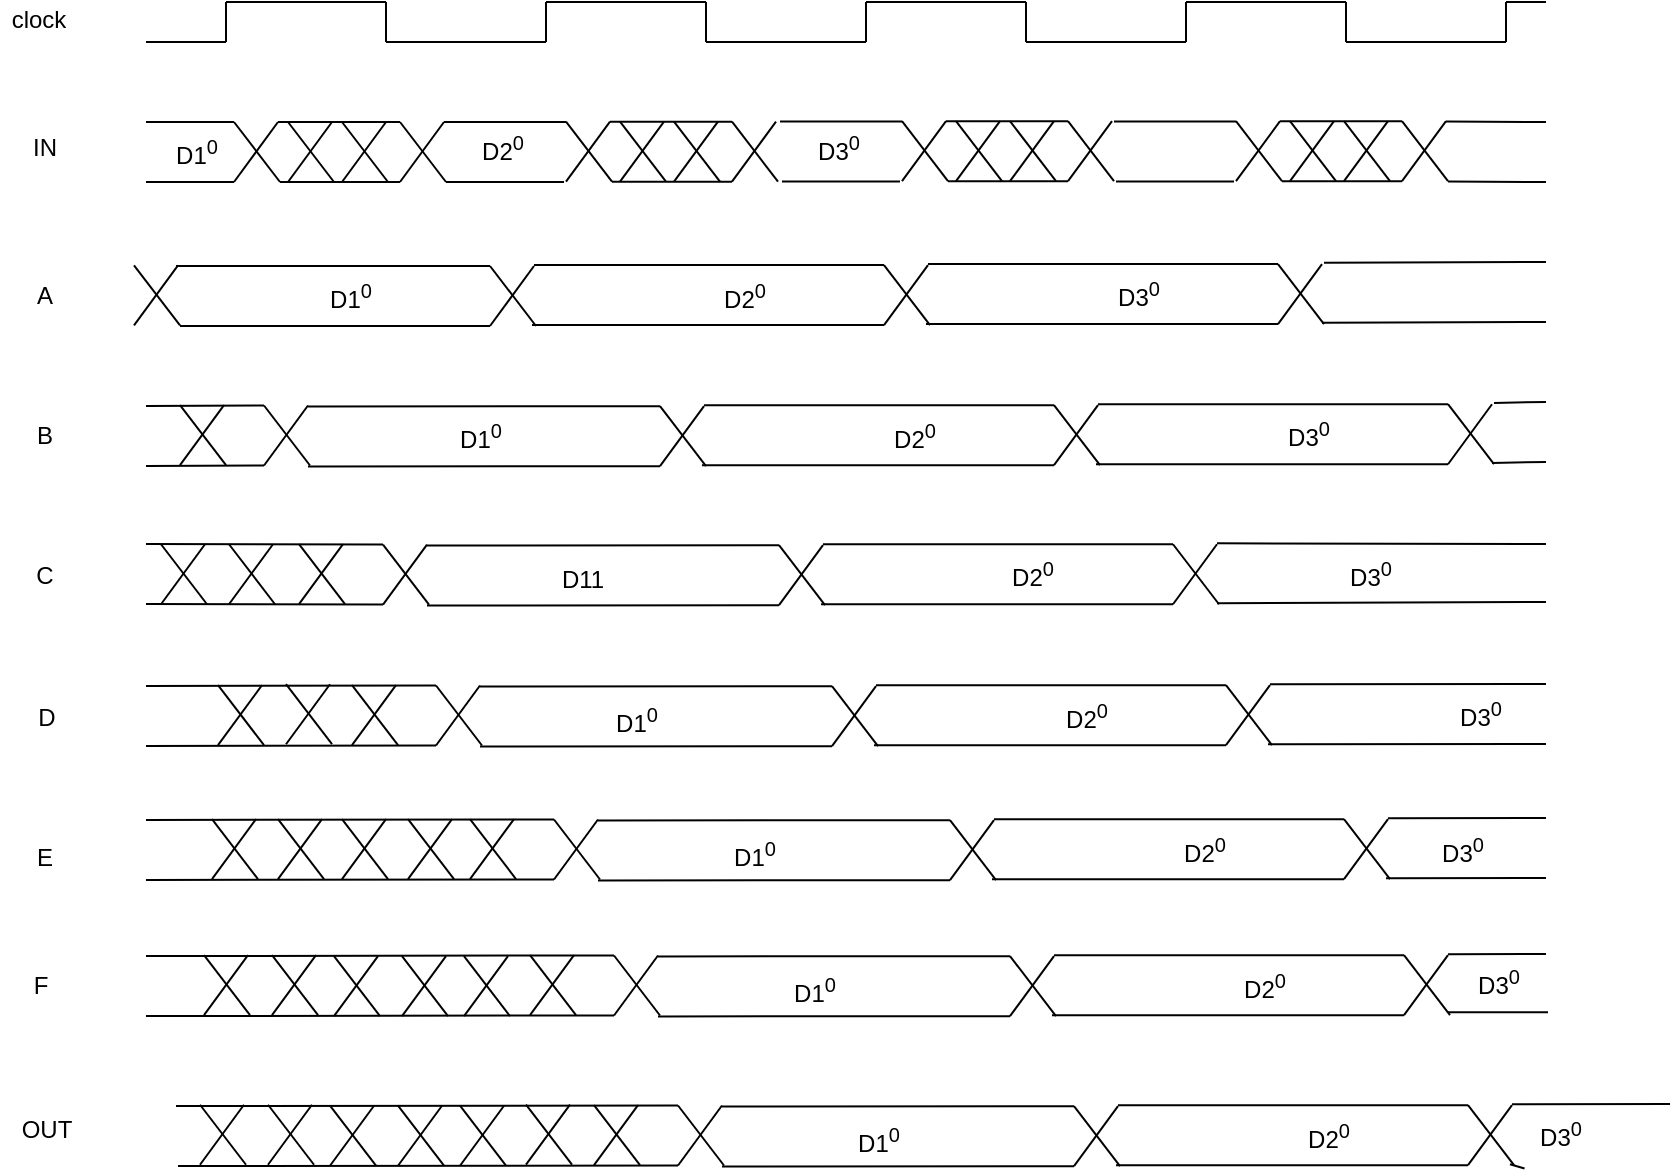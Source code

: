 <mxfile version="16.1.2" type="device"><diagram id="zQcnOdIm-Ej_j1PT063j" name="第 1 页"><mxGraphModel dx="2227" dy="936" grid="1" gridSize="10" guides="1" tooltips="1" connect="1" arrows="1" fold="1" page="1" pageScale="1" pageWidth="827" pageHeight="1169" math="0" shadow="0"><root><mxCell id="0"/><mxCell id="1" parent="0"/><mxCell id="ahPWqsiG3acCn9EaKdpW-1" value="" style="endArrow=none;html=1;rounded=0;" parent="1" edge="1"><mxGeometry width="50" height="50" relative="1" as="geometry"><mxPoint y="140" as="sourcePoint"/><mxPoint x="80" y="140" as="targetPoint"/></mxGeometry></mxCell><mxCell id="ahPWqsiG3acCn9EaKdpW-2" value="" style="endArrow=none;html=1;rounded=0;" parent="1" edge="1"><mxGeometry width="50" height="50" relative="1" as="geometry"><mxPoint x="80" y="160" as="sourcePoint"/><mxPoint x="160" y="160" as="targetPoint"/></mxGeometry></mxCell><mxCell id="ahPWqsiG3acCn9EaKdpW-3" value="" style="endArrow=none;html=1;rounded=0;" parent="1" edge="1"><mxGeometry width="50" height="50" relative="1" as="geometry"><mxPoint x="80" y="140" as="sourcePoint"/><mxPoint x="80" y="160" as="targetPoint"/></mxGeometry></mxCell><mxCell id="ahPWqsiG3acCn9EaKdpW-4" value="" style="endArrow=none;html=1;rounded=0;" parent="1" edge="1"><mxGeometry width="50" height="50" relative="1" as="geometry"><mxPoint x="-40" y="200" as="sourcePoint"/><mxPoint x="4" y="200" as="targetPoint"/></mxGeometry></mxCell><mxCell id="ahPWqsiG3acCn9EaKdpW-5" value="" style="endArrow=none;html=1;rounded=0;" parent="1" edge="1"><mxGeometry width="50" height="50" relative="1" as="geometry"><mxPoint x="4" y="200" as="sourcePoint"/><mxPoint x="27" y="230" as="targetPoint"/></mxGeometry></mxCell><mxCell id="ahPWqsiG3acCn9EaKdpW-6" value="" style="endArrow=none;html=1;rounded=0;" parent="1" edge="1"><mxGeometry width="50" height="50" relative="1" as="geometry"><mxPoint x="160.0" y="140" as="sourcePoint"/><mxPoint x="240" y="140" as="targetPoint"/></mxGeometry></mxCell><mxCell id="ahPWqsiG3acCn9EaKdpW-7" value="" style="endArrow=none;html=1;rounded=0;" parent="1" edge="1"><mxGeometry width="50" height="50" relative="1" as="geometry"><mxPoint x="240" y="160" as="sourcePoint"/><mxPoint x="320" y="160" as="targetPoint"/></mxGeometry></mxCell><mxCell id="ahPWqsiG3acCn9EaKdpW-8" value="" style="endArrow=none;html=1;rounded=0;" parent="1" edge="1"><mxGeometry width="50" height="50" relative="1" as="geometry"><mxPoint x="240" y="140" as="sourcePoint"/><mxPoint x="240" y="160" as="targetPoint"/></mxGeometry></mxCell><mxCell id="ahPWqsiG3acCn9EaKdpW-9" value="" style="endArrow=none;html=1;rounded=0;" parent="1" edge="1"><mxGeometry width="50" height="50" relative="1" as="geometry"><mxPoint x="160" y="140" as="sourcePoint"/><mxPoint x="160" y="160" as="targetPoint"/></mxGeometry></mxCell><mxCell id="ahPWqsiG3acCn9EaKdpW-10" value="" style="endArrow=none;html=1;rounded=0;" parent="1" edge="1"><mxGeometry width="50" height="50" relative="1" as="geometry"><mxPoint x="320" y="140" as="sourcePoint"/><mxPoint x="400" y="140" as="targetPoint"/></mxGeometry></mxCell><mxCell id="ahPWqsiG3acCn9EaKdpW-11" value="" style="endArrow=none;html=1;rounded=0;" parent="1" edge="1"><mxGeometry width="50" height="50" relative="1" as="geometry"><mxPoint x="400" y="160" as="sourcePoint"/><mxPoint x="480" y="160" as="targetPoint"/></mxGeometry></mxCell><mxCell id="ahPWqsiG3acCn9EaKdpW-12" value="" style="endArrow=none;html=1;rounded=0;" parent="1" edge="1"><mxGeometry width="50" height="50" relative="1" as="geometry"><mxPoint x="400" y="140" as="sourcePoint"/><mxPoint x="400" y="160" as="targetPoint"/></mxGeometry></mxCell><mxCell id="ahPWqsiG3acCn9EaKdpW-13" value="" style="endArrow=none;html=1;rounded=0;" parent="1" edge="1"><mxGeometry width="50" height="50" relative="1" as="geometry"><mxPoint x="320" y="140" as="sourcePoint"/><mxPoint x="320" y="160" as="targetPoint"/></mxGeometry></mxCell><mxCell id="ahPWqsiG3acCn9EaKdpW-14" value="" style="endArrow=none;html=1;rounded=0;" parent="1" edge="1"><mxGeometry width="50" height="50" relative="1" as="geometry"><mxPoint x="480" y="140" as="sourcePoint"/><mxPoint x="560" y="140" as="targetPoint"/></mxGeometry></mxCell><mxCell id="ahPWqsiG3acCn9EaKdpW-15" value="" style="endArrow=none;html=1;rounded=0;" parent="1" edge="1"><mxGeometry width="50" height="50" relative="1" as="geometry"><mxPoint x="560" y="160" as="sourcePoint"/><mxPoint x="640" y="160" as="targetPoint"/></mxGeometry></mxCell><mxCell id="ahPWqsiG3acCn9EaKdpW-16" value="" style="endArrow=none;html=1;rounded=0;" parent="1" edge="1"><mxGeometry width="50" height="50" relative="1" as="geometry"><mxPoint x="560" y="140" as="sourcePoint"/><mxPoint x="560" y="160" as="targetPoint"/></mxGeometry></mxCell><mxCell id="ahPWqsiG3acCn9EaKdpW-17" value="" style="endArrow=none;html=1;rounded=0;" parent="1" edge="1"><mxGeometry width="50" height="50" relative="1" as="geometry"><mxPoint x="480" y="140" as="sourcePoint"/><mxPoint x="480" y="160" as="targetPoint"/></mxGeometry></mxCell><mxCell id="ahPWqsiG3acCn9EaKdpW-18" value="" style="endArrow=none;html=1;rounded=0;" parent="1" edge="1"><mxGeometry width="50" height="50" relative="1" as="geometry"><mxPoint x="-40" y="160" as="sourcePoint"/><mxPoint y="160" as="targetPoint"/></mxGeometry></mxCell><mxCell id="ahPWqsiG3acCn9EaKdpW-19" value="" style="endArrow=none;html=1;rounded=0;" parent="1" edge="1"><mxGeometry width="50" height="50" relative="1" as="geometry"><mxPoint y="140" as="sourcePoint"/><mxPoint y="160" as="targetPoint"/></mxGeometry></mxCell><mxCell id="ahPWqsiG3acCn9EaKdpW-21" value="" style="endArrow=none;html=1;rounded=0;" parent="1" edge="1"><mxGeometry width="50" height="50" relative="1" as="geometry"><mxPoint x="640" y="140" as="sourcePoint"/><mxPoint x="660" y="140" as="targetPoint"/></mxGeometry></mxCell><mxCell id="ahPWqsiG3acCn9EaKdpW-24" value="" style="endArrow=none;html=1;rounded=0;" parent="1" edge="1"><mxGeometry width="50" height="50" relative="1" as="geometry"><mxPoint x="640" y="140" as="sourcePoint"/><mxPoint x="640" y="160" as="targetPoint"/></mxGeometry></mxCell><mxCell id="ahPWqsiG3acCn9EaKdpW-25" value="" style="endArrow=none;html=1;rounded=0;" parent="1" edge="1"><mxGeometry width="50" height="50" relative="1" as="geometry"><mxPoint x="27" y="230" as="sourcePoint"/><mxPoint x="87" y="230" as="targetPoint"/></mxGeometry></mxCell><mxCell id="ahPWqsiG3acCn9EaKdpW-26" value="" style="endArrow=none;html=1;rounded=0;" parent="1" edge="1"><mxGeometry width="50" height="50" relative="1" as="geometry"><mxPoint x="-40" y="230" as="sourcePoint"/><mxPoint x="4" y="230" as="targetPoint"/></mxGeometry></mxCell><mxCell id="ahPWqsiG3acCn9EaKdpW-27" value="" style="endArrow=none;html=1;rounded=0;" parent="1" edge="1"><mxGeometry width="50" height="50" relative="1" as="geometry"><mxPoint x="26" y="200" as="sourcePoint"/><mxPoint x="87" y="200" as="targetPoint"/></mxGeometry></mxCell><mxCell id="ahPWqsiG3acCn9EaKdpW-28" value="" style="endArrow=none;html=1;rounded=0;" parent="1" edge="1"><mxGeometry width="50" height="50" relative="1" as="geometry"><mxPoint x="4" y="230" as="sourcePoint"/><mxPoint x="26" y="200" as="targetPoint"/></mxGeometry></mxCell><mxCell id="ahPWqsiG3acCn9EaKdpW-30" value="" style="endArrow=none;html=1;rounded=0;" parent="1" edge="1"><mxGeometry width="50" height="50" relative="1" as="geometry"><mxPoint x="87" y="200" as="sourcePoint"/><mxPoint x="110.0" y="230" as="targetPoint"/></mxGeometry></mxCell><mxCell id="ahPWqsiG3acCn9EaKdpW-31" value="" style="endArrow=none;html=1;rounded=0;" parent="1" edge="1"><mxGeometry width="50" height="50" relative="1" as="geometry"><mxPoint x="110.0" y="230" as="sourcePoint"/><mxPoint x="169" y="230" as="targetPoint"/></mxGeometry></mxCell><mxCell id="ahPWqsiG3acCn9EaKdpW-33" value="" style="endArrow=none;html=1;rounded=0;" parent="1" edge="1"><mxGeometry width="50" height="50" relative="1" as="geometry"><mxPoint x="109" y="200" as="sourcePoint"/><mxPoint x="170.0" y="200" as="targetPoint"/></mxGeometry></mxCell><mxCell id="ahPWqsiG3acCn9EaKdpW-34" value="" style="endArrow=none;html=1;rounded=0;" parent="1" edge="1"><mxGeometry width="50" height="50" relative="1" as="geometry"><mxPoint x="87" y="230" as="sourcePoint"/><mxPoint x="109" y="200" as="targetPoint"/></mxGeometry></mxCell><mxCell id="ahPWqsiG3acCn9EaKdpW-35" value="D1&lt;sup&gt;0&lt;/sup&gt;" style="text;html=1;resizable=0;autosize=1;align=center;verticalAlign=middle;points=[];fillColor=none;strokeColor=none;rounded=0;" parent="1" vertex="1"><mxGeometry x="-31" y="204" width="31" height="22" as="geometry"/></mxCell><mxCell id="ahPWqsiG3acCn9EaKdpW-36" value="" style="endArrow=none;html=1;rounded=0;" parent="1" edge="1"><mxGeometry width="50" height="50" relative="1" as="geometry"><mxPoint x="-25" y="272" as="sourcePoint"/><mxPoint x="132" y="272" as="targetPoint"/></mxGeometry></mxCell><mxCell id="ahPWqsiG3acCn9EaKdpW-37" value="" style="endArrow=none;html=1;rounded=0;" parent="1" edge="1"><mxGeometry width="50" height="50" relative="1" as="geometry"><mxPoint x="132" y="272" as="sourcePoint"/><mxPoint x="155" y="302" as="targetPoint"/></mxGeometry></mxCell><mxCell id="ahPWqsiG3acCn9EaKdpW-38" value="" style="endArrow=none;html=1;rounded=0;" parent="1" edge="1"><mxGeometry width="50" height="50" relative="1" as="geometry"><mxPoint x="-23" y="302" as="sourcePoint"/><mxPoint x="132" y="302" as="targetPoint"/></mxGeometry></mxCell><mxCell id="ahPWqsiG3acCn9EaKdpW-39" value="" style="endArrow=none;html=1;rounded=0;" parent="1" edge="1"><mxGeometry width="50" height="50" relative="1" as="geometry"><mxPoint x="132" y="302" as="sourcePoint"/><mxPoint x="154" y="272" as="targetPoint"/></mxGeometry></mxCell><mxCell id="ahPWqsiG3acCn9EaKdpW-40" value="D1&lt;sup&gt;0&lt;/sup&gt;" style="text;html=1;resizable=0;autosize=1;align=center;verticalAlign=middle;points=[];fillColor=none;strokeColor=none;rounded=0;" parent="1" vertex="1"><mxGeometry x="46" y="276" width="31" height="22" as="geometry"/></mxCell><mxCell id="ahPWqsiG3acCn9EaKdpW-41" value="clock" style="text;html=1;resizable=0;autosize=1;align=center;verticalAlign=middle;points=[];fillColor=none;strokeColor=none;rounded=0;" parent="1" vertex="1"><mxGeometry x="-113" y="140" width="37" height="18" as="geometry"/></mxCell><mxCell id="ahPWqsiG3acCn9EaKdpW-42" value="IN" style="text;html=1;resizable=0;autosize=1;align=center;verticalAlign=middle;points=[];fillColor=none;strokeColor=none;rounded=0;" parent="1" vertex="1"><mxGeometry x="-102" y="204" width="22" height="18" as="geometry"/></mxCell><mxCell id="ahPWqsiG3acCn9EaKdpW-49" value="" style="endArrow=none;html=1;rounded=0;" parent="1" edge="1"><mxGeometry width="50" height="50" relative="1" as="geometry"><mxPoint x="31" y="200" as="sourcePoint"/><mxPoint x="54" y="230" as="targetPoint"/></mxGeometry></mxCell><mxCell id="ahPWqsiG3acCn9EaKdpW-50" value="" style="endArrow=none;html=1;rounded=0;" parent="1" edge="1"><mxGeometry width="50" height="50" relative="1" as="geometry"><mxPoint x="31" y="230" as="sourcePoint"/><mxPoint x="53" y="200" as="targetPoint"/></mxGeometry></mxCell><mxCell id="ahPWqsiG3acCn9EaKdpW-51" value="" style="endArrow=none;html=1;rounded=0;" parent="1" edge="1"><mxGeometry width="50" height="50" relative="1" as="geometry"><mxPoint x="58" y="200" as="sourcePoint"/><mxPoint x="81" y="230" as="targetPoint"/></mxGeometry></mxCell><mxCell id="ahPWqsiG3acCn9EaKdpW-52" value="" style="endArrow=none;html=1;rounded=0;" parent="1" edge="1"><mxGeometry width="50" height="50" relative="1" as="geometry"><mxPoint x="58" y="230" as="sourcePoint"/><mxPoint x="80" y="200" as="targetPoint"/></mxGeometry></mxCell><mxCell id="ahPWqsiG3acCn9EaKdpW-53" value="A" style="text;html=1;resizable=0;autosize=1;align=center;verticalAlign=middle;points=[];fillColor=none;strokeColor=none;rounded=0;" parent="1" vertex="1"><mxGeometry x="-100" y="277.53" width="18" height="18" as="geometry"/></mxCell><mxCell id="ahPWqsiG3acCn9EaKdpW-54" value="D2&lt;sup&gt;0&lt;/sup&gt;" style="text;html=1;resizable=0;autosize=1;align=center;verticalAlign=middle;points=[];fillColor=none;strokeColor=none;rounded=0;" parent="1" vertex="1"><mxGeometry x="122" y="202" width="31" height="22" as="geometry"/></mxCell><mxCell id="ahPWqsiG3acCn9EaKdpW-55" value="" style="endArrow=none;html=1;rounded=0;" parent="1" edge="1"><mxGeometry width="50" height="50" relative="1" as="geometry"><mxPoint x="154" y="271.52" as="sourcePoint"/><mxPoint x="329" y="271.52" as="targetPoint"/></mxGeometry></mxCell><mxCell id="ahPWqsiG3acCn9EaKdpW-56" value="" style="endArrow=none;html=1;rounded=0;" parent="1" edge="1"><mxGeometry width="50" height="50" relative="1" as="geometry"><mxPoint x="329" y="271.52" as="sourcePoint"/><mxPoint x="352" y="301.52" as="targetPoint"/></mxGeometry></mxCell><mxCell id="ahPWqsiG3acCn9EaKdpW-57" value="" style="endArrow=none;html=1;rounded=0;" parent="1" edge="1"><mxGeometry width="50" height="50" relative="1" as="geometry"><mxPoint x="153" y="301.52" as="sourcePoint"/><mxPoint x="329" y="301.52" as="targetPoint"/></mxGeometry></mxCell><mxCell id="ahPWqsiG3acCn9EaKdpW-58" value="" style="endArrow=none;html=1;rounded=0;" parent="1" edge="1"><mxGeometry width="50" height="50" relative="1" as="geometry"><mxPoint x="329" y="301.52" as="sourcePoint"/><mxPoint x="351" y="271.52" as="targetPoint"/></mxGeometry></mxCell><mxCell id="ahPWqsiG3acCn9EaKdpW-59" value="D2&lt;sup&gt;0&lt;/sup&gt;" style="text;html=1;resizable=0;autosize=1;align=center;verticalAlign=middle;points=[];fillColor=none;strokeColor=none;rounded=0;" parent="1" vertex="1"><mxGeometry x="243" y="275.52" width="31" height="22" as="geometry"/></mxCell><mxCell id="ahPWqsiG3acCn9EaKdpW-60" value="" style="endArrow=none;html=1;rounded=0;" parent="1" edge="1"><mxGeometry width="50" height="50" relative="1" as="geometry"><mxPoint x="351" y="271.04" as="sourcePoint"/><mxPoint x="526" y="271.04" as="targetPoint"/></mxGeometry></mxCell><mxCell id="ahPWqsiG3acCn9EaKdpW-61" value="" style="endArrow=none;html=1;rounded=0;" parent="1" edge="1"><mxGeometry width="50" height="50" relative="1" as="geometry"><mxPoint x="526" y="271.04" as="sourcePoint"/><mxPoint x="549" y="301.04" as="targetPoint"/></mxGeometry></mxCell><mxCell id="ahPWqsiG3acCn9EaKdpW-62" value="" style="endArrow=none;html=1;rounded=0;" parent="1" edge="1"><mxGeometry width="50" height="50" relative="1" as="geometry"><mxPoint x="350" y="301.04" as="sourcePoint"/><mxPoint x="526" y="301.04" as="targetPoint"/></mxGeometry></mxCell><mxCell id="ahPWqsiG3acCn9EaKdpW-63" value="" style="endArrow=none;html=1;rounded=0;" parent="1" edge="1"><mxGeometry width="50" height="50" relative="1" as="geometry"><mxPoint x="526" y="301.04" as="sourcePoint"/><mxPoint x="548" y="271.04" as="targetPoint"/></mxGeometry></mxCell><mxCell id="ahPWqsiG3acCn9EaKdpW-64" value="D3&lt;sup&gt;0&lt;/sup&gt;" style="text;html=1;resizable=0;autosize=1;align=center;verticalAlign=middle;points=[];fillColor=none;strokeColor=none;rounded=0;" parent="1" vertex="1"><mxGeometry x="440" y="275.04" width="31" height="22" as="geometry"/></mxCell><mxCell id="ahPWqsiG3acCn9EaKdpW-73" value="" style="endArrow=none;html=1;rounded=0;" parent="1" edge="1"><mxGeometry width="50" height="50" relative="1" as="geometry"><mxPoint x="170" y="199.84" as="sourcePoint"/><mxPoint x="193" y="229.84" as="targetPoint"/></mxGeometry></mxCell><mxCell id="ahPWqsiG3acCn9EaKdpW-74" value="" style="endArrow=none;html=1;rounded=0;" parent="1" edge="1"><mxGeometry width="50" height="50" relative="1" as="geometry"><mxPoint x="193" y="229.84" as="sourcePoint"/><mxPoint x="253" y="229.84" as="targetPoint"/></mxGeometry></mxCell><mxCell id="ahPWqsiG3acCn9EaKdpW-75" value="" style="endArrow=none;html=1;rounded=0;" parent="1" edge="1"><mxGeometry width="50" height="50" relative="1" as="geometry"><mxPoint x="192" y="199.84" as="sourcePoint"/><mxPoint x="253" y="199.84" as="targetPoint"/></mxGeometry></mxCell><mxCell id="ahPWqsiG3acCn9EaKdpW-76" value="" style="endArrow=none;html=1;rounded=0;" parent="1" edge="1"><mxGeometry width="50" height="50" relative="1" as="geometry"><mxPoint x="170" y="229.84" as="sourcePoint"/><mxPoint x="192" y="199.84" as="targetPoint"/></mxGeometry></mxCell><mxCell id="ahPWqsiG3acCn9EaKdpW-77" value="" style="endArrow=none;html=1;rounded=0;" parent="1" edge="1"><mxGeometry width="50" height="50" relative="1" as="geometry"><mxPoint x="253" y="199.84" as="sourcePoint"/><mxPoint x="276.0" y="229.84" as="targetPoint"/></mxGeometry></mxCell><mxCell id="ahPWqsiG3acCn9EaKdpW-78" value="" style="endArrow=none;html=1;rounded=0;" parent="1" edge="1"><mxGeometry width="50" height="50" relative="1" as="geometry"><mxPoint x="253" y="229.84" as="sourcePoint"/><mxPoint x="275" y="199.84" as="targetPoint"/></mxGeometry></mxCell><mxCell id="ahPWqsiG3acCn9EaKdpW-79" value="" style="endArrow=none;html=1;rounded=0;" parent="1" edge="1"><mxGeometry width="50" height="50" relative="1" as="geometry"><mxPoint x="197" y="199.84" as="sourcePoint"/><mxPoint x="220" y="229.84" as="targetPoint"/></mxGeometry></mxCell><mxCell id="ahPWqsiG3acCn9EaKdpW-80" value="" style="endArrow=none;html=1;rounded=0;" parent="1" edge="1"><mxGeometry width="50" height="50" relative="1" as="geometry"><mxPoint x="197" y="229.84" as="sourcePoint"/><mxPoint x="219" y="199.84" as="targetPoint"/></mxGeometry></mxCell><mxCell id="ahPWqsiG3acCn9EaKdpW-81" value="" style="endArrow=none;html=1;rounded=0;" parent="1" edge="1"><mxGeometry width="50" height="50" relative="1" as="geometry"><mxPoint x="224" y="199.84" as="sourcePoint"/><mxPoint x="247" y="229.84" as="targetPoint"/></mxGeometry></mxCell><mxCell id="ahPWqsiG3acCn9EaKdpW-82" value="" style="endArrow=none;html=1;rounded=0;" parent="1" edge="1"><mxGeometry width="50" height="50" relative="1" as="geometry"><mxPoint x="224" y="229.84" as="sourcePoint"/><mxPoint x="246" y="199.84" as="targetPoint"/></mxGeometry></mxCell><mxCell id="ahPWqsiG3acCn9EaKdpW-83" value="" style="endArrow=none;html=1;rounded=0;" parent="1" edge="1"><mxGeometry width="50" height="50" relative="1" as="geometry"><mxPoint x="278.0" y="229.75" as="sourcePoint"/><mxPoint x="337" y="229.75" as="targetPoint"/></mxGeometry></mxCell><mxCell id="ahPWqsiG3acCn9EaKdpW-84" value="" style="endArrow=none;html=1;rounded=0;" parent="1" edge="1"><mxGeometry width="50" height="50" relative="1" as="geometry"><mxPoint x="277" y="199.75" as="sourcePoint"/><mxPoint x="338.0" y="199.75" as="targetPoint"/></mxGeometry></mxCell><mxCell id="ahPWqsiG3acCn9EaKdpW-85" value="D3&lt;sup&gt;0&lt;/sup&gt;" style="text;html=1;resizable=0;autosize=1;align=center;verticalAlign=middle;points=[];fillColor=none;strokeColor=none;rounded=0;" parent="1" vertex="1"><mxGeometry x="290" y="201.75" width="31" height="22" as="geometry"/></mxCell><mxCell id="ahPWqsiG3acCn9EaKdpW-86" value="" style="endArrow=none;html=1;rounded=0;" parent="1" edge="1"><mxGeometry width="50" height="50" relative="1" as="geometry"><mxPoint x="338" y="199.59" as="sourcePoint"/><mxPoint x="361" y="229.59" as="targetPoint"/></mxGeometry></mxCell><mxCell id="ahPWqsiG3acCn9EaKdpW-87" value="" style="endArrow=none;html=1;rounded=0;" parent="1" edge="1"><mxGeometry width="50" height="50" relative="1" as="geometry"><mxPoint x="361" y="229.59" as="sourcePoint"/><mxPoint x="421" y="229.59" as="targetPoint"/></mxGeometry></mxCell><mxCell id="ahPWqsiG3acCn9EaKdpW-88" value="" style="endArrow=none;html=1;rounded=0;" parent="1" edge="1"><mxGeometry width="50" height="50" relative="1" as="geometry"><mxPoint x="360" y="199.59" as="sourcePoint"/><mxPoint x="421" y="199.59" as="targetPoint"/></mxGeometry></mxCell><mxCell id="ahPWqsiG3acCn9EaKdpW-89" value="" style="endArrow=none;html=1;rounded=0;" parent="1" edge="1"><mxGeometry width="50" height="50" relative="1" as="geometry"><mxPoint x="338" y="229.59" as="sourcePoint"/><mxPoint x="360" y="199.59" as="targetPoint"/></mxGeometry></mxCell><mxCell id="ahPWqsiG3acCn9EaKdpW-90" value="" style="endArrow=none;html=1;rounded=0;" parent="1" edge="1"><mxGeometry width="50" height="50" relative="1" as="geometry"><mxPoint x="421" y="199.59" as="sourcePoint"/><mxPoint x="444.0" y="229.59" as="targetPoint"/></mxGeometry></mxCell><mxCell id="ahPWqsiG3acCn9EaKdpW-91" value="" style="endArrow=none;html=1;rounded=0;" parent="1" edge="1"><mxGeometry width="50" height="50" relative="1" as="geometry"><mxPoint x="421" y="229.59" as="sourcePoint"/><mxPoint x="443" y="199.59" as="targetPoint"/></mxGeometry></mxCell><mxCell id="ahPWqsiG3acCn9EaKdpW-92" value="" style="endArrow=none;html=1;rounded=0;" parent="1" edge="1"><mxGeometry width="50" height="50" relative="1" as="geometry"><mxPoint x="365" y="199.59" as="sourcePoint"/><mxPoint x="388" y="229.59" as="targetPoint"/></mxGeometry></mxCell><mxCell id="ahPWqsiG3acCn9EaKdpW-93" value="" style="endArrow=none;html=1;rounded=0;" parent="1" edge="1"><mxGeometry width="50" height="50" relative="1" as="geometry"><mxPoint x="365" y="229.59" as="sourcePoint"/><mxPoint x="387" y="199.59" as="targetPoint"/></mxGeometry></mxCell><mxCell id="ahPWqsiG3acCn9EaKdpW-94" value="" style="endArrow=none;html=1;rounded=0;" parent="1" edge="1"><mxGeometry width="50" height="50" relative="1" as="geometry"><mxPoint x="392" y="199.59" as="sourcePoint"/><mxPoint x="415" y="229.59" as="targetPoint"/></mxGeometry></mxCell><mxCell id="ahPWqsiG3acCn9EaKdpW-95" value="" style="endArrow=none;html=1;rounded=0;" parent="1" edge="1"><mxGeometry width="50" height="50" relative="1" as="geometry"><mxPoint x="392" y="229.59" as="sourcePoint"/><mxPoint x="414" y="199.59" as="targetPoint"/></mxGeometry></mxCell><mxCell id="ahPWqsiG3acCn9EaKdpW-96" value="" style="endArrow=none;html=1;rounded=0;" parent="1" edge="1"><mxGeometry width="50" height="50" relative="1" as="geometry"><mxPoint x="445.0" y="229.75" as="sourcePoint"/><mxPoint x="504" y="229.75" as="targetPoint"/></mxGeometry></mxCell><mxCell id="ahPWqsiG3acCn9EaKdpW-97" value="" style="endArrow=none;html=1;rounded=0;" parent="1" edge="1"><mxGeometry width="50" height="50" relative="1" as="geometry"><mxPoint x="444" y="199.75" as="sourcePoint"/><mxPoint x="505.0" y="199.75" as="targetPoint"/></mxGeometry></mxCell><mxCell id="ahPWqsiG3acCn9EaKdpW-99" value="" style="endArrow=none;html=1;rounded=0;" parent="1" edge="1"><mxGeometry width="50" height="50" relative="1" as="geometry"><mxPoint x="505" y="199.59" as="sourcePoint"/><mxPoint x="528" y="229.59" as="targetPoint"/></mxGeometry></mxCell><mxCell id="ahPWqsiG3acCn9EaKdpW-100" value="" style="endArrow=none;html=1;rounded=0;" parent="1" edge="1"><mxGeometry width="50" height="50" relative="1" as="geometry"><mxPoint x="528" y="229.59" as="sourcePoint"/><mxPoint x="588" y="229.59" as="targetPoint"/></mxGeometry></mxCell><mxCell id="ahPWqsiG3acCn9EaKdpW-101" value="" style="endArrow=none;html=1;rounded=0;" parent="1" edge="1"><mxGeometry width="50" height="50" relative="1" as="geometry"><mxPoint x="527" y="199.59" as="sourcePoint"/><mxPoint x="588" y="199.59" as="targetPoint"/></mxGeometry></mxCell><mxCell id="ahPWqsiG3acCn9EaKdpW-102" value="" style="endArrow=none;html=1;rounded=0;" parent="1" edge="1"><mxGeometry width="50" height="50" relative="1" as="geometry"><mxPoint x="505" y="229.59" as="sourcePoint"/><mxPoint x="527" y="199.59" as="targetPoint"/></mxGeometry></mxCell><mxCell id="ahPWqsiG3acCn9EaKdpW-103" value="" style="endArrow=none;html=1;rounded=0;" parent="1" edge="1"><mxGeometry width="50" height="50" relative="1" as="geometry"><mxPoint x="588" y="199.59" as="sourcePoint"/><mxPoint x="611.0" y="229.59" as="targetPoint"/></mxGeometry></mxCell><mxCell id="ahPWqsiG3acCn9EaKdpW-104" value="" style="endArrow=none;html=1;rounded=0;" parent="1" edge="1"><mxGeometry width="50" height="50" relative="1" as="geometry"><mxPoint x="588" y="229.59" as="sourcePoint"/><mxPoint x="610" y="199.59" as="targetPoint"/></mxGeometry></mxCell><mxCell id="ahPWqsiG3acCn9EaKdpW-105" value="" style="endArrow=none;html=1;rounded=0;" parent="1" edge="1"><mxGeometry width="50" height="50" relative="1" as="geometry"><mxPoint x="532" y="199.59" as="sourcePoint"/><mxPoint x="555" y="229.59" as="targetPoint"/></mxGeometry></mxCell><mxCell id="ahPWqsiG3acCn9EaKdpW-106" value="" style="endArrow=none;html=1;rounded=0;" parent="1" edge="1"><mxGeometry width="50" height="50" relative="1" as="geometry"><mxPoint x="532" y="229.59" as="sourcePoint"/><mxPoint x="554" y="199.59" as="targetPoint"/></mxGeometry></mxCell><mxCell id="ahPWqsiG3acCn9EaKdpW-107" value="" style="endArrow=none;html=1;rounded=0;" parent="1" edge="1"><mxGeometry width="50" height="50" relative="1" as="geometry"><mxPoint x="559" y="199.59" as="sourcePoint"/><mxPoint x="582" y="229.59" as="targetPoint"/></mxGeometry></mxCell><mxCell id="ahPWqsiG3acCn9EaKdpW-108" value="" style="endArrow=none;html=1;rounded=0;" parent="1" edge="1"><mxGeometry width="50" height="50" relative="1" as="geometry"><mxPoint x="559" y="229.59" as="sourcePoint"/><mxPoint x="581" y="199.59" as="targetPoint"/></mxGeometry></mxCell><mxCell id="ahPWqsiG3acCn9EaKdpW-109" value="" style="endArrow=none;html=1;rounded=0;" parent="1" edge="1"><mxGeometry width="50" height="50" relative="1" as="geometry"><mxPoint x="611.0" y="229.75" as="sourcePoint"/><mxPoint x="660" y="230" as="targetPoint"/></mxGeometry></mxCell><mxCell id="ahPWqsiG3acCn9EaKdpW-110" value="" style="endArrow=none;html=1;rounded=0;" parent="1" edge="1"><mxGeometry width="50" height="50" relative="1" as="geometry"><mxPoint x="610" y="199.75" as="sourcePoint"/><mxPoint x="660" y="200" as="targetPoint"/></mxGeometry></mxCell><mxCell id="ahPWqsiG3acCn9EaKdpW-124" value="" style="endArrow=none;html=1;rounded=0;" parent="1" edge="1"><mxGeometry width="50" height="50" relative="1" as="geometry"><mxPoint x="549" y="270.37" as="sourcePoint"/><mxPoint x="660" y="270" as="targetPoint"/></mxGeometry></mxCell><mxCell id="ahPWqsiG3acCn9EaKdpW-126" value="" style="endArrow=none;html=1;rounded=0;" parent="1" edge="1"><mxGeometry width="50" height="50" relative="1" as="geometry"><mxPoint x="548" y="300.37" as="sourcePoint"/><mxPoint x="660" y="300" as="targetPoint"/></mxGeometry></mxCell><mxCell id="ahPWqsiG3acCn9EaKdpW-129" value="" style="endArrow=none;html=1;rounded=0;" parent="1" edge="1"><mxGeometry width="50" height="50" relative="1" as="geometry"><mxPoint x="41" y="342.22" as="sourcePoint"/><mxPoint x="217" y="342.07" as="targetPoint"/></mxGeometry></mxCell><mxCell id="ahPWqsiG3acCn9EaKdpW-130" value="" style="endArrow=none;html=1;rounded=0;" parent="1" edge="1"><mxGeometry width="50" height="50" relative="1" as="geometry"><mxPoint x="217" y="342.07" as="sourcePoint"/><mxPoint x="240" y="372.07" as="targetPoint"/></mxGeometry></mxCell><mxCell id="ahPWqsiG3acCn9EaKdpW-131" value="" style="endArrow=none;html=1;rounded=0;" parent="1" edge="1"><mxGeometry width="50" height="50" relative="1" as="geometry"><mxPoint x="41" y="372.22" as="sourcePoint"/><mxPoint x="217" y="372.07" as="targetPoint"/></mxGeometry></mxCell><mxCell id="ahPWqsiG3acCn9EaKdpW-132" value="" style="endArrow=none;html=1;rounded=0;" parent="1" edge="1"><mxGeometry width="50" height="50" relative="1" as="geometry"><mxPoint x="217" y="372.07" as="sourcePoint"/><mxPoint x="239" y="342.07" as="targetPoint"/></mxGeometry></mxCell><mxCell id="ahPWqsiG3acCn9EaKdpW-133" value="D1&lt;sup&gt;0&lt;/sup&gt;" style="text;html=1;resizable=0;autosize=1;align=center;verticalAlign=middle;points=[];fillColor=none;strokeColor=none;rounded=0;" parent="1" vertex="1"><mxGeometry x="111" y="345.59" width="31" height="22" as="geometry"/></mxCell><mxCell id="ahPWqsiG3acCn9EaKdpW-134" value="B" style="text;html=1;resizable=0;autosize=1;align=center;verticalAlign=middle;points=[];fillColor=none;strokeColor=none;rounded=0;" parent="1" vertex="1"><mxGeometry x="-100" y="347.52" width="18" height="18" as="geometry"/></mxCell><mxCell id="ahPWqsiG3acCn9EaKdpW-135" value="" style="endArrow=none;html=1;rounded=0;" parent="1" edge="1"><mxGeometry width="50" height="50" relative="1" as="geometry"><mxPoint x="239" y="341.59" as="sourcePoint"/><mxPoint x="414" y="341.59" as="targetPoint"/></mxGeometry></mxCell><mxCell id="ahPWqsiG3acCn9EaKdpW-136" value="" style="endArrow=none;html=1;rounded=0;" parent="1" edge="1"><mxGeometry width="50" height="50" relative="1" as="geometry"><mxPoint x="414" y="341.59" as="sourcePoint"/><mxPoint x="437" y="371.59" as="targetPoint"/></mxGeometry></mxCell><mxCell id="ahPWqsiG3acCn9EaKdpW-137" value="" style="endArrow=none;html=1;rounded=0;" parent="1" edge="1"><mxGeometry width="50" height="50" relative="1" as="geometry"><mxPoint x="238" y="371.59" as="sourcePoint"/><mxPoint x="414" y="371.59" as="targetPoint"/></mxGeometry></mxCell><mxCell id="ahPWqsiG3acCn9EaKdpW-138" value="" style="endArrow=none;html=1;rounded=0;" parent="1" edge="1"><mxGeometry width="50" height="50" relative="1" as="geometry"><mxPoint x="414" y="371.59" as="sourcePoint"/><mxPoint x="436" y="341.59" as="targetPoint"/></mxGeometry></mxCell><mxCell id="ahPWqsiG3acCn9EaKdpW-139" value="D2&lt;sup&gt;0&lt;/sup&gt;" style="text;html=1;resizable=0;autosize=1;align=center;verticalAlign=middle;points=[];fillColor=none;strokeColor=none;rounded=0;" parent="1" vertex="1"><mxGeometry x="328" y="345.59" width="31" height="22" as="geometry"/></mxCell><mxCell id="ahPWqsiG3acCn9EaKdpW-140" value="" style="endArrow=none;html=1;rounded=0;" parent="1" edge="1"><mxGeometry width="50" height="50" relative="1" as="geometry"><mxPoint x="436" y="341.11" as="sourcePoint"/><mxPoint x="611" y="341.11" as="targetPoint"/></mxGeometry></mxCell><mxCell id="ahPWqsiG3acCn9EaKdpW-141" value="" style="endArrow=none;html=1;rounded=0;" parent="1" edge="1"><mxGeometry width="50" height="50" relative="1" as="geometry"><mxPoint x="611" y="341.11" as="sourcePoint"/><mxPoint x="634" y="371.11" as="targetPoint"/></mxGeometry></mxCell><mxCell id="ahPWqsiG3acCn9EaKdpW-142" value="" style="endArrow=none;html=1;rounded=0;" parent="1" edge="1"><mxGeometry width="50" height="50" relative="1" as="geometry"><mxPoint x="435" y="371.11" as="sourcePoint"/><mxPoint x="611" y="371.11" as="targetPoint"/></mxGeometry></mxCell><mxCell id="ahPWqsiG3acCn9EaKdpW-143" value="" style="endArrow=none;html=1;rounded=0;" parent="1" edge="1"><mxGeometry width="50" height="50" relative="1" as="geometry"><mxPoint x="611" y="371.11" as="sourcePoint"/><mxPoint x="633" y="341.11" as="targetPoint"/></mxGeometry></mxCell><mxCell id="ahPWqsiG3acCn9EaKdpW-144" value="D3&lt;sup&gt;0&lt;/sup&gt;" style="text;html=1;resizable=0;autosize=1;align=center;verticalAlign=middle;points=[];fillColor=none;strokeColor=none;rounded=0;" parent="1" vertex="1"><mxGeometry x="525" y="345.11" width="31" height="22" as="geometry"/></mxCell><mxCell id="ahPWqsiG3acCn9EaKdpW-145" value="" style="endArrow=none;html=1;rounded=0;" parent="1" edge="1"><mxGeometry width="50" height="50" relative="1" as="geometry"><mxPoint x="634" y="340.44" as="sourcePoint"/><mxPoint x="660" y="340" as="targetPoint"/></mxGeometry></mxCell><mxCell id="ahPWqsiG3acCn9EaKdpW-146" value="" style="endArrow=none;html=1;rounded=0;" parent="1" edge="1"><mxGeometry width="50" height="50" relative="1" as="geometry"><mxPoint x="633" y="370.44" as="sourcePoint"/><mxPoint x="660" y="370" as="targetPoint"/></mxGeometry></mxCell><mxCell id="ahPWqsiG3acCn9EaKdpW-157" value="" style="endArrow=none;html=1;rounded=0;" parent="1" edge="1"><mxGeometry width="50" height="50" relative="1" as="geometry"><mxPoint x="-40" y="342" as="sourcePoint"/><mxPoint x="19" y="341.75" as="targetPoint"/></mxGeometry></mxCell><mxCell id="ahPWqsiG3acCn9EaKdpW-158" value="" style="endArrow=none;html=1;rounded=0;" parent="1" edge="1"><mxGeometry width="50" height="50" relative="1" as="geometry"><mxPoint x="19" y="341.75" as="sourcePoint"/><mxPoint x="42" y="371.75" as="targetPoint"/></mxGeometry></mxCell><mxCell id="ahPWqsiG3acCn9EaKdpW-159" value="" style="endArrow=none;html=1;rounded=0;" parent="1" edge="1"><mxGeometry width="50" height="50" relative="1" as="geometry"><mxPoint x="-40" y="372" as="sourcePoint"/><mxPoint x="19" y="371.75" as="targetPoint"/></mxGeometry></mxCell><mxCell id="ahPWqsiG3acCn9EaKdpW-160" value="" style="endArrow=none;html=1;rounded=0;" parent="1" edge="1"><mxGeometry width="50" height="50" relative="1" as="geometry"><mxPoint x="19" y="371.75" as="sourcePoint"/><mxPoint x="41.0" y="341.75" as="targetPoint"/></mxGeometry></mxCell><mxCell id="ahPWqsiG3acCn9EaKdpW-163" value="" style="endArrow=none;html=1;rounded=0;" parent="1" edge="1"><mxGeometry width="50" height="50" relative="1" as="geometry"><mxPoint x="-46" y="271.68" as="sourcePoint"/><mxPoint x="-23" y="301.68" as="targetPoint"/></mxGeometry></mxCell><mxCell id="ahPWqsiG3acCn9EaKdpW-165" value="" style="endArrow=none;html=1;rounded=0;" parent="1" edge="1"><mxGeometry width="50" height="50" relative="1" as="geometry"><mxPoint x="-46" y="301.68" as="sourcePoint"/><mxPoint x="-24.0" y="271.68" as="targetPoint"/></mxGeometry></mxCell><mxCell id="ahPWqsiG3acCn9EaKdpW-167" value="" style="endArrow=none;html=1;rounded=0;" parent="1" edge="1"><mxGeometry width="50" height="50" relative="1" as="geometry"><mxPoint x="-23" y="341.52" as="sourcePoint"/><mxPoint x="2.274e-13" y="371.52" as="targetPoint"/></mxGeometry></mxCell><mxCell id="ahPWqsiG3acCn9EaKdpW-168" value="" style="endArrow=none;html=1;rounded=0;" parent="1" edge="1"><mxGeometry width="50" height="50" relative="1" as="geometry"><mxPoint x="-23" y="371.52" as="sourcePoint"/><mxPoint x="-1" y="341.52" as="targetPoint"/></mxGeometry></mxCell><mxCell id="ahPWqsiG3acCn9EaKdpW-169" value="" style="endArrow=none;html=1;rounded=0;" parent="1" edge="1"><mxGeometry width="50" height="50" relative="1" as="geometry"><mxPoint x="100.5" y="411.75" as="sourcePoint"/><mxPoint x="276.5" y="411.6" as="targetPoint"/></mxGeometry></mxCell><mxCell id="ahPWqsiG3acCn9EaKdpW-170" value="" style="endArrow=none;html=1;rounded=0;" parent="1" edge="1"><mxGeometry width="50" height="50" relative="1" as="geometry"><mxPoint x="276.5" y="411.6" as="sourcePoint"/><mxPoint x="299.5" y="441.6" as="targetPoint"/></mxGeometry></mxCell><mxCell id="ahPWqsiG3acCn9EaKdpW-171" value="" style="endArrow=none;html=1;rounded=0;" parent="1" edge="1"><mxGeometry width="50" height="50" relative="1" as="geometry"><mxPoint x="100.5" y="441.75" as="sourcePoint"/><mxPoint x="276.5" y="441.6" as="targetPoint"/></mxGeometry></mxCell><mxCell id="ahPWqsiG3acCn9EaKdpW-172" value="" style="endArrow=none;html=1;rounded=0;" parent="1" edge="1"><mxGeometry width="50" height="50" relative="1" as="geometry"><mxPoint x="276.5" y="441.6" as="sourcePoint"/><mxPoint x="298.5" y="411.6" as="targetPoint"/></mxGeometry></mxCell><mxCell id="ahPWqsiG3acCn9EaKdpW-173" value="D11" style="text;html=1;resizable=0;autosize=1;align=center;verticalAlign=middle;points=[];fillColor=none;strokeColor=none;rounded=0;" parent="1" vertex="1"><mxGeometry x="162.5" y="419.6" width="31" height="18" as="geometry"/></mxCell><mxCell id="ahPWqsiG3acCn9EaKdpW-174" value="" style="endArrow=none;html=1;rounded=0;" parent="1" edge="1"><mxGeometry width="50" height="50" relative="1" as="geometry"><mxPoint x="298.5" y="411.12" as="sourcePoint"/><mxPoint x="473.5" y="411.12" as="targetPoint"/></mxGeometry></mxCell><mxCell id="ahPWqsiG3acCn9EaKdpW-175" value="" style="endArrow=none;html=1;rounded=0;" parent="1" edge="1"><mxGeometry width="50" height="50" relative="1" as="geometry"><mxPoint x="473.5" y="411.12" as="sourcePoint"/><mxPoint x="496.5" y="441.12" as="targetPoint"/></mxGeometry></mxCell><mxCell id="ahPWqsiG3acCn9EaKdpW-176" value="" style="endArrow=none;html=1;rounded=0;" parent="1" edge="1"><mxGeometry width="50" height="50" relative="1" as="geometry"><mxPoint x="297.5" y="441.12" as="sourcePoint"/><mxPoint x="473.5" y="441.12" as="targetPoint"/></mxGeometry></mxCell><mxCell id="ahPWqsiG3acCn9EaKdpW-177" value="" style="endArrow=none;html=1;rounded=0;" parent="1" edge="1"><mxGeometry width="50" height="50" relative="1" as="geometry"><mxPoint x="473.5" y="441.12" as="sourcePoint"/><mxPoint x="495.5" y="411.12" as="targetPoint"/></mxGeometry></mxCell><mxCell id="ahPWqsiG3acCn9EaKdpW-178" value="D2&lt;sup&gt;0&lt;/sup&gt;" style="text;html=1;resizable=0;autosize=1;align=center;verticalAlign=middle;points=[];fillColor=none;strokeColor=none;rounded=0;" parent="1" vertex="1"><mxGeometry x="387.5" y="415.12" width="31" height="22" as="geometry"/></mxCell><mxCell id="ahPWqsiG3acCn9EaKdpW-179" value="" style="endArrow=none;html=1;rounded=0;" parent="1" edge="1"><mxGeometry width="50" height="50" relative="1" as="geometry"><mxPoint x="495.5" y="410.64" as="sourcePoint"/><mxPoint x="660" y="411" as="targetPoint"/></mxGeometry></mxCell><mxCell id="ahPWqsiG3acCn9EaKdpW-181" value="" style="endArrow=none;html=1;rounded=0;" parent="1" edge="1"><mxGeometry width="50" height="50" relative="1" as="geometry"><mxPoint x="495.5" y="440.64" as="sourcePoint"/><mxPoint x="660" y="440" as="targetPoint"/></mxGeometry></mxCell><mxCell id="ahPWqsiG3acCn9EaKdpW-183" value="D3&lt;sup&gt;0&lt;/sup&gt;" style="text;html=1;resizable=0;autosize=1;align=center;verticalAlign=middle;points=[];fillColor=none;strokeColor=none;rounded=0;" parent="1" vertex="1"><mxGeometry x="556" y="415.12" width="31" height="22" as="geometry"/></mxCell><mxCell id="ahPWqsiG3acCn9EaKdpW-186" value="" style="endArrow=none;html=1;rounded=0;" parent="1" edge="1"><mxGeometry width="50" height="50" relative="1" as="geometry"><mxPoint x="-40" y="411" as="sourcePoint"/><mxPoint x="78.5" y="411.28" as="targetPoint"/></mxGeometry></mxCell><mxCell id="ahPWqsiG3acCn9EaKdpW-187" value="" style="endArrow=none;html=1;rounded=0;" parent="1" edge="1"><mxGeometry width="50" height="50" relative="1" as="geometry"><mxPoint x="78.5" y="411.28" as="sourcePoint"/><mxPoint x="101.5" y="441.28" as="targetPoint"/></mxGeometry></mxCell><mxCell id="ahPWqsiG3acCn9EaKdpW-188" value="" style="endArrow=none;html=1;rounded=0;" parent="1" edge="1"><mxGeometry width="50" height="50" relative="1" as="geometry"><mxPoint x="-40" y="441" as="sourcePoint"/><mxPoint x="78.5" y="441.28" as="targetPoint"/></mxGeometry></mxCell><mxCell id="ahPWqsiG3acCn9EaKdpW-189" value="" style="endArrow=none;html=1;rounded=0;" parent="1" edge="1"><mxGeometry width="50" height="50" relative="1" as="geometry"><mxPoint x="78.5" y="441.28" as="sourcePoint"/><mxPoint x="100.5" y="411.28" as="targetPoint"/></mxGeometry></mxCell><mxCell id="ahPWqsiG3acCn9EaKdpW-190" value="" style="endArrow=none;html=1;rounded=0;" parent="1" edge="1"><mxGeometry width="50" height="50" relative="1" as="geometry"><mxPoint x="36.5" y="411.05" as="sourcePoint"/><mxPoint x="59.5" y="441.05" as="targetPoint"/></mxGeometry></mxCell><mxCell id="ahPWqsiG3acCn9EaKdpW-191" value="" style="endArrow=none;html=1;rounded=0;" parent="1" edge="1"><mxGeometry width="50" height="50" relative="1" as="geometry"><mxPoint x="36.5" y="441.05" as="sourcePoint"/><mxPoint x="58.5" y="411.05" as="targetPoint"/></mxGeometry></mxCell><mxCell id="ahPWqsiG3acCn9EaKdpW-192" value="C" style="text;html=1;resizable=0;autosize=1;align=center;verticalAlign=middle;points=[];fillColor=none;strokeColor=none;rounded=0;" parent="1" vertex="1"><mxGeometry x="-100.5" y="417.59" width="19" height="18" as="geometry"/></mxCell><mxCell id="ahPWqsiG3acCn9EaKdpW-193" value="" style="endArrow=none;html=1;rounded=0;" parent="1" edge="1"><mxGeometry width="50" height="50" relative="1" as="geometry"><mxPoint x="127" y="482.22" as="sourcePoint"/><mxPoint x="303" y="482.07" as="targetPoint"/></mxGeometry></mxCell><mxCell id="ahPWqsiG3acCn9EaKdpW-194" value="" style="endArrow=none;html=1;rounded=0;" parent="1" edge="1"><mxGeometry width="50" height="50" relative="1" as="geometry"><mxPoint x="303" y="482.07" as="sourcePoint"/><mxPoint x="326" y="512.07" as="targetPoint"/></mxGeometry></mxCell><mxCell id="ahPWqsiG3acCn9EaKdpW-195" value="" style="endArrow=none;html=1;rounded=0;" parent="1" edge="1"><mxGeometry width="50" height="50" relative="1" as="geometry"><mxPoint x="127" y="512.22" as="sourcePoint"/><mxPoint x="303" y="512.07" as="targetPoint"/></mxGeometry></mxCell><mxCell id="ahPWqsiG3acCn9EaKdpW-196" value="" style="endArrow=none;html=1;rounded=0;" parent="1" edge="1"><mxGeometry width="50" height="50" relative="1" as="geometry"><mxPoint x="303" y="512.07" as="sourcePoint"/><mxPoint x="325" y="482.07" as="targetPoint"/></mxGeometry></mxCell><mxCell id="ahPWqsiG3acCn9EaKdpW-197" value="D1&lt;sup&gt;0&lt;/sup&gt;" style="text;html=1;resizable=0;autosize=1;align=center;verticalAlign=middle;points=[];fillColor=none;strokeColor=none;rounded=0;" parent="1" vertex="1"><mxGeometry x="189" y="488.07" width="31" height="22" as="geometry"/></mxCell><mxCell id="ahPWqsiG3acCn9EaKdpW-198" value="" style="endArrow=none;html=1;rounded=0;" parent="1" edge="1"><mxGeometry width="50" height="50" relative="1" as="geometry"><mxPoint x="325" y="481.59" as="sourcePoint"/><mxPoint x="500" y="481.59" as="targetPoint"/></mxGeometry></mxCell><mxCell id="ahPWqsiG3acCn9EaKdpW-199" value="" style="endArrow=none;html=1;rounded=0;" parent="1" edge="1"><mxGeometry width="50" height="50" relative="1" as="geometry"><mxPoint x="500" y="481.59" as="sourcePoint"/><mxPoint x="523" y="511.59" as="targetPoint"/></mxGeometry></mxCell><mxCell id="ahPWqsiG3acCn9EaKdpW-200" value="" style="endArrow=none;html=1;rounded=0;" parent="1" edge="1"><mxGeometry width="50" height="50" relative="1" as="geometry"><mxPoint x="324" y="511.59" as="sourcePoint"/><mxPoint x="500" y="511.59" as="targetPoint"/></mxGeometry></mxCell><mxCell id="ahPWqsiG3acCn9EaKdpW-201" value="" style="endArrow=none;html=1;rounded=0;" parent="1" edge="1"><mxGeometry width="50" height="50" relative="1" as="geometry"><mxPoint x="500" y="511.59" as="sourcePoint"/><mxPoint x="522" y="481.59" as="targetPoint"/></mxGeometry></mxCell><mxCell id="ahPWqsiG3acCn9EaKdpW-202" value="D2&lt;sup&gt;0&lt;/sup&gt;" style="text;html=1;resizable=0;autosize=1;align=center;verticalAlign=middle;points=[];fillColor=none;strokeColor=none;rounded=0;" parent="1" vertex="1"><mxGeometry x="414" y="485.59" width="31" height="22" as="geometry"/></mxCell><mxCell id="ahPWqsiG3acCn9EaKdpW-203" value="" style="endArrow=none;html=1;rounded=0;" parent="1" edge="1"><mxGeometry width="50" height="50" relative="1" as="geometry"><mxPoint x="522" y="481.11" as="sourcePoint"/><mxPoint x="660" y="481" as="targetPoint"/></mxGeometry></mxCell><mxCell id="ahPWqsiG3acCn9EaKdpW-205" value="" style="endArrow=none;html=1;rounded=0;" parent="1" edge="1"><mxGeometry width="50" height="50" relative="1" as="geometry"><mxPoint x="521" y="511.11" as="sourcePoint"/><mxPoint x="660" y="511" as="targetPoint"/></mxGeometry></mxCell><mxCell id="ahPWqsiG3acCn9EaKdpW-207" value="D3&lt;sup&gt;0&lt;/sup&gt;" style="text;html=1;resizable=0;autosize=1;align=center;verticalAlign=middle;points=[];fillColor=none;strokeColor=none;rounded=0;" parent="1" vertex="1"><mxGeometry x="611" y="485.11" width="31" height="22" as="geometry"/></mxCell><mxCell id="ahPWqsiG3acCn9EaKdpW-210" value="" style="endArrow=none;html=1;rounded=0;" parent="1" edge="1"><mxGeometry width="50" height="50" relative="1" as="geometry"><mxPoint x="-40" y="482" as="sourcePoint"/><mxPoint x="105" y="481.75" as="targetPoint"/></mxGeometry></mxCell><mxCell id="ahPWqsiG3acCn9EaKdpW-211" value="" style="endArrow=none;html=1;rounded=0;" parent="1" edge="1"><mxGeometry width="50" height="50" relative="1" as="geometry"><mxPoint x="105" y="481.75" as="sourcePoint"/><mxPoint x="128" y="511.75" as="targetPoint"/></mxGeometry></mxCell><mxCell id="ahPWqsiG3acCn9EaKdpW-212" value="" style="endArrow=none;html=1;rounded=0;" parent="1" edge="1"><mxGeometry width="50" height="50" relative="1" as="geometry"><mxPoint x="-40" y="512" as="sourcePoint"/><mxPoint x="105" y="511.75" as="targetPoint"/></mxGeometry></mxCell><mxCell id="ahPWqsiG3acCn9EaKdpW-213" value="" style="endArrow=none;html=1;rounded=0;" parent="1" edge="1"><mxGeometry width="50" height="50" relative="1" as="geometry"><mxPoint x="105" y="511.75" as="sourcePoint"/><mxPoint x="127" y="481.75" as="targetPoint"/></mxGeometry></mxCell><mxCell id="ahPWqsiG3acCn9EaKdpW-214" value="" style="endArrow=none;html=1;rounded=0;" parent="1" edge="1"><mxGeometry width="50" height="50" relative="1" as="geometry"><mxPoint x="63" y="481.52" as="sourcePoint"/><mxPoint x="86" y="511.52" as="targetPoint"/></mxGeometry></mxCell><mxCell id="ahPWqsiG3acCn9EaKdpW-215" value="" style="endArrow=none;html=1;rounded=0;" parent="1" edge="1"><mxGeometry width="50" height="50" relative="1" as="geometry"><mxPoint x="63" y="511.52" as="sourcePoint"/><mxPoint x="85" y="481.52" as="targetPoint"/></mxGeometry></mxCell><mxCell id="ahPWqsiG3acCn9EaKdpW-216" value="D" style="text;html=1;resizable=0;autosize=1;align=center;verticalAlign=middle;points=[];fillColor=none;strokeColor=none;rounded=0;" parent="1" vertex="1"><mxGeometry x="-100" y="489.11" width="19" height="18" as="geometry"/></mxCell><mxCell id="ahPWqsiG3acCn9EaKdpW-217" value="" style="endArrow=none;html=1;rounded=0;" parent="1" edge="1"><mxGeometry width="50" height="50" relative="1" as="geometry"><mxPoint x="186" y="549.22" as="sourcePoint"/><mxPoint x="362" y="549.07" as="targetPoint"/></mxGeometry></mxCell><mxCell id="ahPWqsiG3acCn9EaKdpW-218" value="" style="endArrow=none;html=1;rounded=0;" parent="1" edge="1"><mxGeometry width="50" height="50" relative="1" as="geometry"><mxPoint x="362" y="549.07" as="sourcePoint"/><mxPoint x="385" y="579.07" as="targetPoint"/></mxGeometry></mxCell><mxCell id="ahPWqsiG3acCn9EaKdpW-219" value="" style="endArrow=none;html=1;rounded=0;" parent="1" edge="1"><mxGeometry width="50" height="50" relative="1" as="geometry"><mxPoint x="186" y="579.22" as="sourcePoint"/><mxPoint x="362" y="579.07" as="targetPoint"/></mxGeometry></mxCell><mxCell id="ahPWqsiG3acCn9EaKdpW-220" value="" style="endArrow=none;html=1;rounded=0;" parent="1" edge="1"><mxGeometry width="50" height="50" relative="1" as="geometry"><mxPoint x="362" y="579.07" as="sourcePoint"/><mxPoint x="384" y="549.07" as="targetPoint"/></mxGeometry></mxCell><mxCell id="ahPWqsiG3acCn9EaKdpW-221" value="D1&lt;sup&gt;0&lt;/sup&gt;" style="text;html=1;resizable=0;autosize=1;align=center;verticalAlign=middle;points=[];fillColor=none;strokeColor=none;rounded=0;" parent="1" vertex="1"><mxGeometry x="248" y="555.07" width="31" height="22" as="geometry"/></mxCell><mxCell id="ahPWqsiG3acCn9EaKdpW-222" value="" style="endArrow=none;html=1;rounded=0;" parent="1" edge="1"><mxGeometry width="50" height="50" relative="1" as="geometry"><mxPoint x="384" y="548.59" as="sourcePoint"/><mxPoint x="559" y="548.59" as="targetPoint"/></mxGeometry></mxCell><mxCell id="ahPWqsiG3acCn9EaKdpW-223" value="" style="endArrow=none;html=1;rounded=0;" parent="1" edge="1"><mxGeometry width="50" height="50" relative="1" as="geometry"><mxPoint x="559" y="548.59" as="sourcePoint"/><mxPoint x="582" y="578.59" as="targetPoint"/></mxGeometry></mxCell><mxCell id="ahPWqsiG3acCn9EaKdpW-224" value="" style="endArrow=none;html=1;rounded=0;" parent="1" edge="1"><mxGeometry width="50" height="50" relative="1" as="geometry"><mxPoint x="383" y="578.59" as="sourcePoint"/><mxPoint x="559" y="578.59" as="targetPoint"/></mxGeometry></mxCell><mxCell id="ahPWqsiG3acCn9EaKdpW-225" value="" style="endArrow=none;html=1;rounded=0;" parent="1" edge="1"><mxGeometry width="50" height="50" relative="1" as="geometry"><mxPoint x="559" y="578.59" as="sourcePoint"/><mxPoint x="581" y="548.59" as="targetPoint"/></mxGeometry></mxCell><mxCell id="ahPWqsiG3acCn9EaKdpW-226" value="D2&lt;sup&gt;0&lt;/sup&gt;" style="text;html=1;resizable=0;autosize=1;align=center;verticalAlign=middle;points=[];fillColor=none;strokeColor=none;rounded=0;" parent="1" vertex="1"><mxGeometry x="473" y="552.59" width="31" height="22" as="geometry"/></mxCell><mxCell id="ahPWqsiG3acCn9EaKdpW-227" value="" style="endArrow=none;html=1;rounded=0;" parent="1" edge="1"><mxGeometry width="50" height="50" relative="1" as="geometry"><mxPoint x="581" y="548.11" as="sourcePoint"/><mxPoint x="660" y="548" as="targetPoint"/></mxGeometry></mxCell><mxCell id="ahPWqsiG3acCn9EaKdpW-229" value="" style="endArrow=none;html=1;rounded=0;" parent="1" edge="1"><mxGeometry width="50" height="50" relative="1" as="geometry"><mxPoint x="580" y="578.11" as="sourcePoint"/><mxPoint x="660" y="578" as="targetPoint"/></mxGeometry></mxCell><mxCell id="ahPWqsiG3acCn9EaKdpW-231" value="D3&lt;sup&gt;0&lt;/sup&gt;" style="text;html=1;resizable=0;autosize=1;align=center;verticalAlign=middle;points=[];fillColor=none;strokeColor=none;rounded=0;" parent="1" vertex="1"><mxGeometry x="602" y="552.59" width="31" height="22" as="geometry"/></mxCell><mxCell id="ahPWqsiG3acCn9EaKdpW-234" value="" style="endArrow=none;html=1;rounded=0;" parent="1" edge="1"><mxGeometry width="50" height="50" relative="1" as="geometry"><mxPoint x="-40" y="549" as="sourcePoint"/><mxPoint x="164" y="548.75" as="targetPoint"/></mxGeometry></mxCell><mxCell id="ahPWqsiG3acCn9EaKdpW-235" value="" style="endArrow=none;html=1;rounded=0;" parent="1" edge="1"><mxGeometry width="50" height="50" relative="1" as="geometry"><mxPoint x="164" y="548.75" as="sourcePoint"/><mxPoint x="187" y="578.75" as="targetPoint"/></mxGeometry></mxCell><mxCell id="ahPWqsiG3acCn9EaKdpW-236" value="" style="endArrow=none;html=1;rounded=0;" parent="1" edge="1"><mxGeometry width="50" height="50" relative="1" as="geometry"><mxPoint x="-40" y="579" as="sourcePoint"/><mxPoint x="164" y="578.75" as="targetPoint"/></mxGeometry></mxCell><mxCell id="ahPWqsiG3acCn9EaKdpW-237" value="" style="endArrow=none;html=1;rounded=0;" parent="1" edge="1"><mxGeometry width="50" height="50" relative="1" as="geometry"><mxPoint x="164" y="578.75" as="sourcePoint"/><mxPoint x="186" y="548.75" as="targetPoint"/></mxGeometry></mxCell><mxCell id="ahPWqsiG3acCn9EaKdpW-238" value="" style="endArrow=none;html=1;rounded=0;" parent="1" edge="1"><mxGeometry width="50" height="50" relative="1" as="geometry"><mxPoint x="122" y="548.52" as="sourcePoint"/><mxPoint x="145" y="578.52" as="targetPoint"/></mxGeometry></mxCell><mxCell id="ahPWqsiG3acCn9EaKdpW-239" value="" style="endArrow=none;html=1;rounded=0;" parent="1" edge="1"><mxGeometry width="50" height="50" relative="1" as="geometry"><mxPoint x="122" y="578.52" as="sourcePoint"/><mxPoint x="144" y="548.52" as="targetPoint"/></mxGeometry></mxCell><mxCell id="ahPWqsiG3acCn9EaKdpW-240" value="E" style="text;html=1;resizable=0;autosize=1;align=center;verticalAlign=middle;points=[];fillColor=none;strokeColor=none;rounded=0;" parent="1" vertex="1"><mxGeometry x="-100" y="559.07" width="18" height="18" as="geometry"/></mxCell><mxCell id="ahPWqsiG3acCn9EaKdpW-241" value="" style="endArrow=none;html=1;rounded=0;" parent="1" edge="1"><mxGeometry width="50" height="50" relative="1" as="geometry"><mxPoint x="216" y="617.22" as="sourcePoint"/><mxPoint x="392" y="617.07" as="targetPoint"/></mxGeometry></mxCell><mxCell id="ahPWqsiG3acCn9EaKdpW-242" value="" style="endArrow=none;html=1;rounded=0;" parent="1" edge="1"><mxGeometry width="50" height="50" relative="1" as="geometry"><mxPoint x="392" y="617.07" as="sourcePoint"/><mxPoint x="415" y="647.07" as="targetPoint"/></mxGeometry></mxCell><mxCell id="ahPWqsiG3acCn9EaKdpW-243" value="" style="endArrow=none;html=1;rounded=0;" parent="1" edge="1"><mxGeometry width="50" height="50" relative="1" as="geometry"><mxPoint x="216" y="647.22" as="sourcePoint"/><mxPoint x="392" y="647.07" as="targetPoint"/></mxGeometry></mxCell><mxCell id="ahPWqsiG3acCn9EaKdpW-244" value="" style="endArrow=none;html=1;rounded=0;" parent="1" edge="1"><mxGeometry width="50" height="50" relative="1" as="geometry"><mxPoint x="392" y="647.07" as="sourcePoint"/><mxPoint x="414" y="617.07" as="targetPoint"/></mxGeometry></mxCell><mxCell id="ahPWqsiG3acCn9EaKdpW-245" value="D1&lt;sup&gt;0&lt;/sup&gt;" style="text;html=1;resizable=0;autosize=1;align=center;verticalAlign=middle;points=[];fillColor=none;strokeColor=none;rounded=0;" parent="1" vertex="1"><mxGeometry x="278" y="623.07" width="31" height="22" as="geometry"/></mxCell><mxCell id="ahPWqsiG3acCn9EaKdpW-246" value="" style="endArrow=none;html=1;rounded=0;" parent="1" edge="1"><mxGeometry width="50" height="50" relative="1" as="geometry"><mxPoint x="414" y="616.59" as="sourcePoint"/><mxPoint x="589.0" y="616.59" as="targetPoint"/></mxGeometry></mxCell><mxCell id="ahPWqsiG3acCn9EaKdpW-247" value="" style="endArrow=none;html=1;rounded=0;" parent="1" edge="1"><mxGeometry width="50" height="50" relative="1" as="geometry"><mxPoint x="589.0" y="616.59" as="sourcePoint"/><mxPoint x="612" y="646.59" as="targetPoint"/></mxGeometry></mxCell><mxCell id="ahPWqsiG3acCn9EaKdpW-248" value="" style="endArrow=none;html=1;rounded=0;" parent="1" edge="1"><mxGeometry width="50" height="50" relative="1" as="geometry"><mxPoint x="413" y="646.59" as="sourcePoint"/><mxPoint x="589.0" y="646.59" as="targetPoint"/></mxGeometry></mxCell><mxCell id="ahPWqsiG3acCn9EaKdpW-249" value="" style="endArrow=none;html=1;rounded=0;" parent="1" edge="1"><mxGeometry width="50" height="50" relative="1" as="geometry"><mxPoint x="589.0" y="646.59" as="sourcePoint"/><mxPoint x="611" y="616.59" as="targetPoint"/></mxGeometry></mxCell><mxCell id="ahPWqsiG3acCn9EaKdpW-250" value="D2&lt;sup&gt;0&lt;/sup&gt;" style="text;html=1;resizable=0;autosize=1;align=center;verticalAlign=middle;points=[];fillColor=none;strokeColor=none;rounded=0;" parent="1" vertex="1"><mxGeometry x="503" y="620.59" width="31" height="22" as="geometry"/></mxCell><mxCell id="ahPWqsiG3acCn9EaKdpW-251" value="" style="endArrow=none;html=1;rounded=0;" parent="1" edge="1"><mxGeometry width="50" height="50" relative="1" as="geometry"><mxPoint x="611" y="616.11" as="sourcePoint"/><mxPoint x="660" y="616" as="targetPoint"/></mxGeometry></mxCell><mxCell id="ahPWqsiG3acCn9EaKdpW-253" value="" style="endArrow=none;html=1;rounded=0;" parent="1" edge="1"><mxGeometry width="50" height="50" relative="1" as="geometry"><mxPoint x="611" y="645.18" as="sourcePoint"/><mxPoint x="661" y="645.07" as="targetPoint"/></mxGeometry></mxCell><mxCell id="ahPWqsiG3acCn9EaKdpW-255" value="D3&lt;sup&gt;0&lt;/sup&gt;" style="text;html=1;resizable=0;autosize=1;align=center;verticalAlign=middle;points=[];fillColor=none;strokeColor=none;rounded=0;" parent="1" vertex="1"><mxGeometry x="620" y="619.07" width="31" height="22" as="geometry"/></mxCell><mxCell id="ahPWqsiG3acCn9EaKdpW-258" value="" style="endArrow=none;html=1;rounded=0;" parent="1" edge="1"><mxGeometry width="50" height="50" relative="1" as="geometry"><mxPoint x="-40" y="617" as="sourcePoint"/><mxPoint x="194" y="616.75" as="targetPoint"/></mxGeometry></mxCell><mxCell id="ahPWqsiG3acCn9EaKdpW-259" value="" style="endArrow=none;html=1;rounded=0;" parent="1" edge="1"><mxGeometry width="50" height="50" relative="1" as="geometry"><mxPoint x="194" y="616.75" as="sourcePoint"/><mxPoint x="217" y="646.75" as="targetPoint"/></mxGeometry></mxCell><mxCell id="ahPWqsiG3acCn9EaKdpW-260" value="" style="endArrow=none;html=1;rounded=0;" parent="1" edge="1"><mxGeometry width="50" height="50" relative="1" as="geometry"><mxPoint x="-40" y="647" as="sourcePoint"/><mxPoint x="194" y="646.75" as="targetPoint"/></mxGeometry></mxCell><mxCell id="ahPWqsiG3acCn9EaKdpW-261" value="" style="endArrow=none;html=1;rounded=0;" parent="1" edge="1"><mxGeometry width="50" height="50" relative="1" as="geometry"><mxPoint x="194" y="646.75" as="sourcePoint"/><mxPoint x="216" y="616.75" as="targetPoint"/></mxGeometry></mxCell><mxCell id="ahPWqsiG3acCn9EaKdpW-262" value="" style="endArrow=none;html=1;rounded=0;" parent="1" edge="1"><mxGeometry width="50" height="50" relative="1" as="geometry"><mxPoint x="152" y="616.52" as="sourcePoint"/><mxPoint x="175" y="646.52" as="targetPoint"/></mxGeometry></mxCell><mxCell id="ahPWqsiG3acCn9EaKdpW-263" value="" style="endArrow=none;html=1;rounded=0;" parent="1" edge="1"><mxGeometry width="50" height="50" relative="1" as="geometry"><mxPoint x="152" y="646.52" as="sourcePoint"/><mxPoint x="174" y="616.52" as="targetPoint"/></mxGeometry></mxCell><mxCell id="ahPWqsiG3acCn9EaKdpW-264" value="F" style="text;html=1;resizable=0;autosize=1;align=center;verticalAlign=middle;points=[];fillColor=none;strokeColor=none;rounded=0;" parent="1" vertex="1"><mxGeometry x="-102" y="623.07" width="17" height="18" as="geometry"/></mxCell><mxCell id="ahPWqsiG3acCn9EaKdpW-265" value="" style="endArrow=none;html=1;rounded=0;" parent="1" edge="1"><mxGeometry width="50" height="50" relative="1" as="geometry"><mxPoint x="248" y="692.22" as="sourcePoint"/><mxPoint x="424" y="692.07" as="targetPoint"/></mxGeometry></mxCell><mxCell id="ahPWqsiG3acCn9EaKdpW-266" value="" style="endArrow=none;html=1;rounded=0;" parent="1" edge="1"><mxGeometry width="50" height="50" relative="1" as="geometry"><mxPoint x="424" y="692.07" as="sourcePoint"/><mxPoint x="447" y="722.07" as="targetPoint"/></mxGeometry></mxCell><mxCell id="ahPWqsiG3acCn9EaKdpW-267" value="" style="endArrow=none;html=1;rounded=0;" parent="1" edge="1"><mxGeometry width="50" height="50" relative="1" as="geometry"><mxPoint x="248" y="722.22" as="sourcePoint"/><mxPoint x="424" y="722.07" as="targetPoint"/></mxGeometry></mxCell><mxCell id="ahPWqsiG3acCn9EaKdpW-268" value="" style="endArrow=none;html=1;rounded=0;" parent="1" edge="1"><mxGeometry width="50" height="50" relative="1" as="geometry"><mxPoint x="424" y="722.07" as="sourcePoint"/><mxPoint x="446" y="692.07" as="targetPoint"/></mxGeometry></mxCell><mxCell id="ahPWqsiG3acCn9EaKdpW-269" value="D1&lt;sup&gt;0&lt;/sup&gt;" style="text;html=1;resizable=0;autosize=1;align=center;verticalAlign=middle;points=[];fillColor=none;strokeColor=none;rounded=0;" parent="1" vertex="1"><mxGeometry x="310" y="698.07" width="31" height="22" as="geometry"/></mxCell><mxCell id="ahPWqsiG3acCn9EaKdpW-270" value="" style="endArrow=none;html=1;rounded=0;" parent="1" edge="1"><mxGeometry width="50" height="50" relative="1" as="geometry"><mxPoint x="446" y="691.59" as="sourcePoint"/><mxPoint x="621.0" y="691.59" as="targetPoint"/></mxGeometry></mxCell><mxCell id="ahPWqsiG3acCn9EaKdpW-271" value="" style="endArrow=none;html=1;rounded=0;" parent="1" edge="1"><mxGeometry width="50" height="50" relative="1" as="geometry"><mxPoint x="621.0" y="691.59" as="sourcePoint"/><mxPoint x="644" y="721.59" as="targetPoint"/></mxGeometry></mxCell><mxCell id="ahPWqsiG3acCn9EaKdpW-272" value="" style="endArrow=none;html=1;rounded=0;" parent="1" edge="1"><mxGeometry width="50" height="50" relative="1" as="geometry"><mxPoint x="445" y="721.59" as="sourcePoint"/><mxPoint x="621.0" y="721.59" as="targetPoint"/></mxGeometry></mxCell><mxCell id="ahPWqsiG3acCn9EaKdpW-273" value="" style="endArrow=none;html=1;rounded=0;" parent="1" edge="1"><mxGeometry width="50" height="50" relative="1" as="geometry"><mxPoint x="621.0" y="721.59" as="sourcePoint"/><mxPoint x="643" y="691.59" as="targetPoint"/></mxGeometry></mxCell><mxCell id="ahPWqsiG3acCn9EaKdpW-274" value="D2&lt;sup&gt;0&lt;/sup&gt;" style="text;html=1;resizable=0;autosize=1;align=center;verticalAlign=middle;points=[];fillColor=none;strokeColor=none;rounded=0;" parent="1" vertex="1"><mxGeometry x="535" y="695.59" width="31" height="22" as="geometry"/></mxCell><mxCell id="ahPWqsiG3acCn9EaKdpW-275" value="" style="endArrow=none;html=1;rounded=0;" parent="1" edge="1"><mxGeometry width="50" height="50" relative="1" as="geometry"><mxPoint x="643" y="691.11" as="sourcePoint"/><mxPoint x="722" y="691" as="targetPoint"/></mxGeometry></mxCell><mxCell id="ahPWqsiG3acCn9EaKdpW-277" value="" style="endArrow=none;html=1;rounded=0;entryX=-0.056;entryY=1.279;entryDx=0;entryDy=0;entryPerimeter=0;" parent="1" target="ahPWqsiG3acCn9EaKdpW-279" edge="1"><mxGeometry width="50" height="50" relative="1" as="geometry"><mxPoint x="642" y="721.11" as="sourcePoint"/><mxPoint x="818" y="721.11" as="targetPoint"/></mxGeometry></mxCell><mxCell id="ahPWqsiG3acCn9EaKdpW-279" value="D3&lt;sup&gt;0&lt;/sup&gt;" style="text;html=1;resizable=0;autosize=1;align=center;verticalAlign=middle;points=[];fillColor=none;strokeColor=none;rounded=0;" parent="1" vertex="1"><mxGeometry x="651" y="695.11" width="31" height="22" as="geometry"/></mxCell><mxCell id="ahPWqsiG3acCn9EaKdpW-282" value="" style="endArrow=none;html=1;rounded=0;" parent="1" edge="1"><mxGeometry width="50" height="50" relative="1" as="geometry"><mxPoint x="-25" y="692" as="sourcePoint"/><mxPoint x="226" y="691.75" as="targetPoint"/></mxGeometry></mxCell><mxCell id="ahPWqsiG3acCn9EaKdpW-283" value="" style="endArrow=none;html=1;rounded=0;" parent="1" edge="1"><mxGeometry width="50" height="50" relative="1" as="geometry"><mxPoint x="226" y="691.75" as="sourcePoint"/><mxPoint x="249" y="721.75" as="targetPoint"/></mxGeometry></mxCell><mxCell id="ahPWqsiG3acCn9EaKdpW-284" value="" style="endArrow=none;html=1;rounded=0;" parent="1" edge="1"><mxGeometry width="50" height="50" relative="1" as="geometry"><mxPoint x="-24" y="722" as="sourcePoint"/><mxPoint x="226" y="721.75" as="targetPoint"/></mxGeometry></mxCell><mxCell id="ahPWqsiG3acCn9EaKdpW-285" value="" style="endArrow=none;html=1;rounded=0;" parent="1" edge="1"><mxGeometry width="50" height="50" relative="1" as="geometry"><mxPoint x="226" y="721.75" as="sourcePoint"/><mxPoint x="248" y="691.75" as="targetPoint"/></mxGeometry></mxCell><mxCell id="ahPWqsiG3acCn9EaKdpW-286" value="" style="endArrow=none;html=1;rounded=0;" parent="1" edge="1"><mxGeometry width="50" height="50" relative="1" as="geometry"><mxPoint x="184" y="691.52" as="sourcePoint"/><mxPoint x="207" y="721.52" as="targetPoint"/></mxGeometry></mxCell><mxCell id="ahPWqsiG3acCn9EaKdpW-287" value="" style="endArrow=none;html=1;rounded=0;" parent="1" edge="1"><mxGeometry width="50" height="50" relative="1" as="geometry"><mxPoint x="184" y="721.52" as="sourcePoint"/><mxPoint x="206" y="691.52" as="targetPoint"/></mxGeometry></mxCell><mxCell id="ahPWqsiG3acCn9EaKdpW-288" value="OUT" style="text;html=1;resizable=0;autosize=1;align=center;verticalAlign=middle;points=[];fillColor=none;strokeColor=none;rounded=0;" parent="1" vertex="1"><mxGeometry x="-108" y="695.11" width="35" height="18" as="geometry"/></mxCell><mxCell id="ahPWqsiG3acCn9EaKdpW-289" value="" style="endArrow=none;html=1;rounded=0;" parent="1" edge="1"><mxGeometry width="50" height="50" relative="1" as="geometry"><mxPoint x="1.5" y="411.12" as="sourcePoint"/><mxPoint x="24.5" y="441.12" as="targetPoint"/></mxGeometry></mxCell><mxCell id="ahPWqsiG3acCn9EaKdpW-290" value="" style="endArrow=none;html=1;rounded=0;" parent="1" edge="1"><mxGeometry width="50" height="50" relative="1" as="geometry"><mxPoint x="1.5" y="441.12" as="sourcePoint"/><mxPoint x="23.5" y="411.12" as="targetPoint"/></mxGeometry></mxCell><mxCell id="ahPWqsiG3acCn9EaKdpW-291" value="" style="endArrow=none;html=1;rounded=0;" parent="1" edge="1"><mxGeometry width="50" height="50" relative="1" as="geometry"><mxPoint x="-32.5" y="411.12" as="sourcePoint"/><mxPoint x="-9.5" y="441.12" as="targetPoint"/></mxGeometry></mxCell><mxCell id="ahPWqsiG3acCn9EaKdpW-292" value="" style="endArrow=none;html=1;rounded=0;" parent="1" edge="1"><mxGeometry width="50" height="50" relative="1" as="geometry"><mxPoint x="-32.5" y="441.12" as="sourcePoint"/><mxPoint x="-10.5" y="411.12" as="targetPoint"/></mxGeometry></mxCell><mxCell id="ahPWqsiG3acCn9EaKdpW-293" value="" style="endArrow=none;html=1;rounded=0;" parent="1" edge="1"><mxGeometry width="50" height="50" relative="1" as="geometry"><mxPoint x="30" y="481.11" as="sourcePoint"/><mxPoint x="53.0" y="511.11" as="targetPoint"/></mxGeometry></mxCell><mxCell id="ahPWqsiG3acCn9EaKdpW-294" value="" style="endArrow=none;html=1;rounded=0;" parent="1" edge="1"><mxGeometry width="50" height="50" relative="1" as="geometry"><mxPoint x="30" y="511.11" as="sourcePoint"/><mxPoint x="52" y="481.11" as="targetPoint"/></mxGeometry></mxCell><mxCell id="ahPWqsiG3acCn9EaKdpW-295" value="" style="endArrow=none;html=1;rounded=0;" parent="1" edge="1"><mxGeometry width="50" height="50" relative="1" as="geometry"><mxPoint x="-4" y="481.59" as="sourcePoint"/><mxPoint x="19.0" y="511.59" as="targetPoint"/></mxGeometry></mxCell><mxCell id="ahPWqsiG3acCn9EaKdpW-296" value="" style="endArrow=none;html=1;rounded=0;" parent="1" edge="1"><mxGeometry width="50" height="50" relative="1" as="geometry"><mxPoint x="-4" y="511.59" as="sourcePoint"/><mxPoint x="18" y="481.59" as="targetPoint"/></mxGeometry></mxCell><mxCell id="ahPWqsiG3acCn9EaKdpW-297" value="" style="endArrow=none;html=1;rounded=0;" parent="1" edge="1"><mxGeometry width="50" height="50" relative="1" as="geometry"><mxPoint x="91" y="548.59" as="sourcePoint"/><mxPoint x="114.0" y="578.59" as="targetPoint"/></mxGeometry></mxCell><mxCell id="ahPWqsiG3acCn9EaKdpW-298" value="" style="endArrow=none;html=1;rounded=0;" parent="1" edge="1"><mxGeometry width="50" height="50" relative="1" as="geometry"><mxPoint x="91" y="578.59" as="sourcePoint"/><mxPoint x="113" y="548.59" as="targetPoint"/></mxGeometry></mxCell><mxCell id="ahPWqsiG3acCn9EaKdpW-299" value="" style="endArrow=none;html=1;rounded=0;" parent="1" edge="1"><mxGeometry width="50" height="50" relative="1" as="geometry"><mxPoint x="58" y="548.59" as="sourcePoint"/><mxPoint x="81.0" y="578.59" as="targetPoint"/></mxGeometry></mxCell><mxCell id="ahPWqsiG3acCn9EaKdpW-300" value="" style="endArrow=none;html=1;rounded=0;" parent="1" edge="1"><mxGeometry width="50" height="50" relative="1" as="geometry"><mxPoint x="58" y="578.59" as="sourcePoint"/><mxPoint x="80" y="548.59" as="targetPoint"/></mxGeometry></mxCell><mxCell id="ahPWqsiG3acCn9EaKdpW-301" value="" style="endArrow=none;html=1;rounded=0;" parent="1" edge="1"><mxGeometry width="50" height="50" relative="1" as="geometry"><mxPoint x="26" y="548.59" as="sourcePoint"/><mxPoint x="49.0" y="578.59" as="targetPoint"/></mxGeometry></mxCell><mxCell id="ahPWqsiG3acCn9EaKdpW-302" value="" style="endArrow=none;html=1;rounded=0;" parent="1" edge="1"><mxGeometry width="50" height="50" relative="1" as="geometry"><mxPoint x="26" y="578.59" as="sourcePoint"/><mxPoint x="48" y="548.59" as="targetPoint"/></mxGeometry></mxCell><mxCell id="ahPWqsiG3acCn9EaKdpW-303" value="" style="endArrow=none;html=1;rounded=0;" parent="1" edge="1"><mxGeometry width="50" height="50" relative="1" as="geometry"><mxPoint x="-7" y="548.59" as="sourcePoint"/><mxPoint x="16.0" y="578.59" as="targetPoint"/></mxGeometry></mxCell><mxCell id="ahPWqsiG3acCn9EaKdpW-304" value="" style="endArrow=none;html=1;rounded=0;" parent="1" edge="1"><mxGeometry width="50" height="50" relative="1" as="geometry"><mxPoint x="-7" y="578.59" as="sourcePoint"/><mxPoint x="15" y="548.59" as="targetPoint"/></mxGeometry></mxCell><mxCell id="ahPWqsiG3acCn9EaKdpW-305" value="" style="endArrow=none;html=1;rounded=0;" parent="1" edge="1"><mxGeometry width="50" height="50" relative="1" as="geometry"><mxPoint x="119" y="617.07" as="sourcePoint"/><mxPoint x="142.0" y="647.07" as="targetPoint"/></mxGeometry></mxCell><mxCell id="ahPWqsiG3acCn9EaKdpW-306" value="" style="endArrow=none;html=1;rounded=0;" parent="1" edge="1"><mxGeometry width="50" height="50" relative="1" as="geometry"><mxPoint x="119" y="647.07" as="sourcePoint"/><mxPoint x="141" y="617.07" as="targetPoint"/></mxGeometry></mxCell><mxCell id="ahPWqsiG3acCn9EaKdpW-307" value="" style="endArrow=none;html=1;rounded=0;" parent="1" edge="1"><mxGeometry width="50" height="50" relative="1" as="geometry"><mxPoint x="88" y="617.07" as="sourcePoint"/><mxPoint x="111.0" y="647.07" as="targetPoint"/></mxGeometry></mxCell><mxCell id="ahPWqsiG3acCn9EaKdpW-308" value="" style="endArrow=none;html=1;rounded=0;" parent="1" edge="1"><mxGeometry width="50" height="50" relative="1" as="geometry"><mxPoint x="88" y="647.07" as="sourcePoint"/><mxPoint x="110" y="617.07" as="targetPoint"/></mxGeometry></mxCell><mxCell id="ahPWqsiG3acCn9EaKdpW-309" value="" style="endArrow=none;html=1;rounded=0;" parent="1" edge="1"><mxGeometry width="50" height="50" relative="1" as="geometry"><mxPoint x="54" y="617.07" as="sourcePoint"/><mxPoint x="77.0" y="647.07" as="targetPoint"/></mxGeometry></mxCell><mxCell id="ahPWqsiG3acCn9EaKdpW-310" value="" style="endArrow=none;html=1;rounded=0;" parent="1" edge="1"><mxGeometry width="50" height="50" relative="1" as="geometry"><mxPoint x="54" y="647.07" as="sourcePoint"/><mxPoint x="76" y="617.07" as="targetPoint"/></mxGeometry></mxCell><mxCell id="ahPWqsiG3acCn9EaKdpW-313" value="" style="endArrow=none;html=1;rounded=0;" parent="1" edge="1"><mxGeometry width="50" height="50" relative="1" as="geometry"><mxPoint x="23" y="616.59" as="sourcePoint"/><mxPoint x="46.0" y="646.59" as="targetPoint"/></mxGeometry></mxCell><mxCell id="ahPWqsiG3acCn9EaKdpW-314" value="" style="endArrow=none;html=1;rounded=0;" parent="1" edge="1"><mxGeometry width="50" height="50" relative="1" as="geometry"><mxPoint x="23" y="646.59" as="sourcePoint"/><mxPoint x="45" y="616.59" as="targetPoint"/></mxGeometry></mxCell><mxCell id="ahPWqsiG3acCn9EaKdpW-315" value="" style="endArrow=none;html=1;rounded=0;" parent="1" edge="1"><mxGeometry width="50" height="50" relative="1" as="geometry"><mxPoint x="-11" y="616.59" as="sourcePoint"/><mxPoint x="12.0" y="646.59" as="targetPoint"/></mxGeometry></mxCell><mxCell id="ahPWqsiG3acCn9EaKdpW-316" value="" style="endArrow=none;html=1;rounded=0;" parent="1" edge="1"><mxGeometry width="50" height="50" relative="1" as="geometry"><mxPoint x="-11" y="646.59" as="sourcePoint"/><mxPoint x="11" y="616.59" as="targetPoint"/></mxGeometry></mxCell><mxCell id="ahPWqsiG3acCn9EaKdpW-317" value="" style="endArrow=none;html=1;rounded=0;" parent="1" edge="1"><mxGeometry width="50" height="50" relative="1" as="geometry"><mxPoint x="150" y="691.31" as="sourcePoint"/><mxPoint x="173" y="721.31" as="targetPoint"/></mxGeometry></mxCell><mxCell id="ahPWqsiG3acCn9EaKdpW-318" value="" style="endArrow=none;html=1;rounded=0;" parent="1" edge="1"><mxGeometry width="50" height="50" relative="1" as="geometry"><mxPoint x="150" y="721.31" as="sourcePoint"/><mxPoint x="172" y="691.31" as="targetPoint"/></mxGeometry></mxCell><mxCell id="ahPWqsiG3acCn9EaKdpW-319" value="" style="endArrow=none;html=1;rounded=0;" parent="1" edge="1"><mxGeometry width="50" height="50" relative="1" as="geometry"><mxPoint x="117" y="691.86" as="sourcePoint"/><mxPoint x="140.0" y="721.86" as="targetPoint"/></mxGeometry></mxCell><mxCell id="ahPWqsiG3acCn9EaKdpW-320" value="" style="endArrow=none;html=1;rounded=0;" parent="1" edge="1"><mxGeometry width="50" height="50" relative="1" as="geometry"><mxPoint x="117" y="721.86" as="sourcePoint"/><mxPoint x="139" y="691.86" as="targetPoint"/></mxGeometry></mxCell><mxCell id="ahPWqsiG3acCn9EaKdpW-321" value="" style="endArrow=none;html=1;rounded=0;" parent="1" edge="1"><mxGeometry width="50" height="50" relative="1" as="geometry"><mxPoint x="86" y="691.86" as="sourcePoint"/><mxPoint x="109.0" y="721.86" as="targetPoint"/></mxGeometry></mxCell><mxCell id="ahPWqsiG3acCn9EaKdpW-322" value="" style="endArrow=none;html=1;rounded=0;" parent="1" edge="1"><mxGeometry width="50" height="50" relative="1" as="geometry"><mxPoint x="86" y="721.86" as="sourcePoint"/><mxPoint x="108" y="691.86" as="targetPoint"/></mxGeometry></mxCell><mxCell id="ahPWqsiG3acCn9EaKdpW-323" value="" style="endArrow=none;html=1;rounded=0;" parent="1" edge="1"><mxGeometry width="50" height="50" relative="1" as="geometry"><mxPoint x="52" y="691.86" as="sourcePoint"/><mxPoint x="75.0" y="721.86" as="targetPoint"/></mxGeometry></mxCell><mxCell id="ahPWqsiG3acCn9EaKdpW-324" value="" style="endArrow=none;html=1;rounded=0;" parent="1" edge="1"><mxGeometry width="50" height="50" relative="1" as="geometry"><mxPoint x="52" y="721.86" as="sourcePoint"/><mxPoint x="74" y="691.86" as="targetPoint"/></mxGeometry></mxCell><mxCell id="ahPWqsiG3acCn9EaKdpW-325" value="" style="endArrow=none;html=1;rounded=0;" parent="1" edge="1"><mxGeometry width="50" height="50" relative="1" as="geometry"><mxPoint x="21" y="691.38" as="sourcePoint"/><mxPoint x="44.0" y="721.38" as="targetPoint"/></mxGeometry></mxCell><mxCell id="ahPWqsiG3acCn9EaKdpW-326" value="" style="endArrow=none;html=1;rounded=0;" parent="1" edge="1"><mxGeometry width="50" height="50" relative="1" as="geometry"><mxPoint x="21" y="721.38" as="sourcePoint"/><mxPoint x="43" y="691.38" as="targetPoint"/></mxGeometry></mxCell><mxCell id="ahPWqsiG3acCn9EaKdpW-327" value="" style="endArrow=none;html=1;rounded=0;" parent="1" edge="1"><mxGeometry width="50" height="50" relative="1" as="geometry"><mxPoint x="-13" y="691.38" as="sourcePoint"/><mxPoint x="10.0" y="721.38" as="targetPoint"/></mxGeometry></mxCell><mxCell id="ahPWqsiG3acCn9EaKdpW-328" value="" style="endArrow=none;html=1;rounded=0;" parent="1" edge="1"><mxGeometry width="50" height="50" relative="1" as="geometry"><mxPoint x="-13" y="721.38" as="sourcePoint"/><mxPoint x="9" y="691.38" as="targetPoint"/></mxGeometry></mxCell></root></mxGraphModel></diagram></mxfile>
